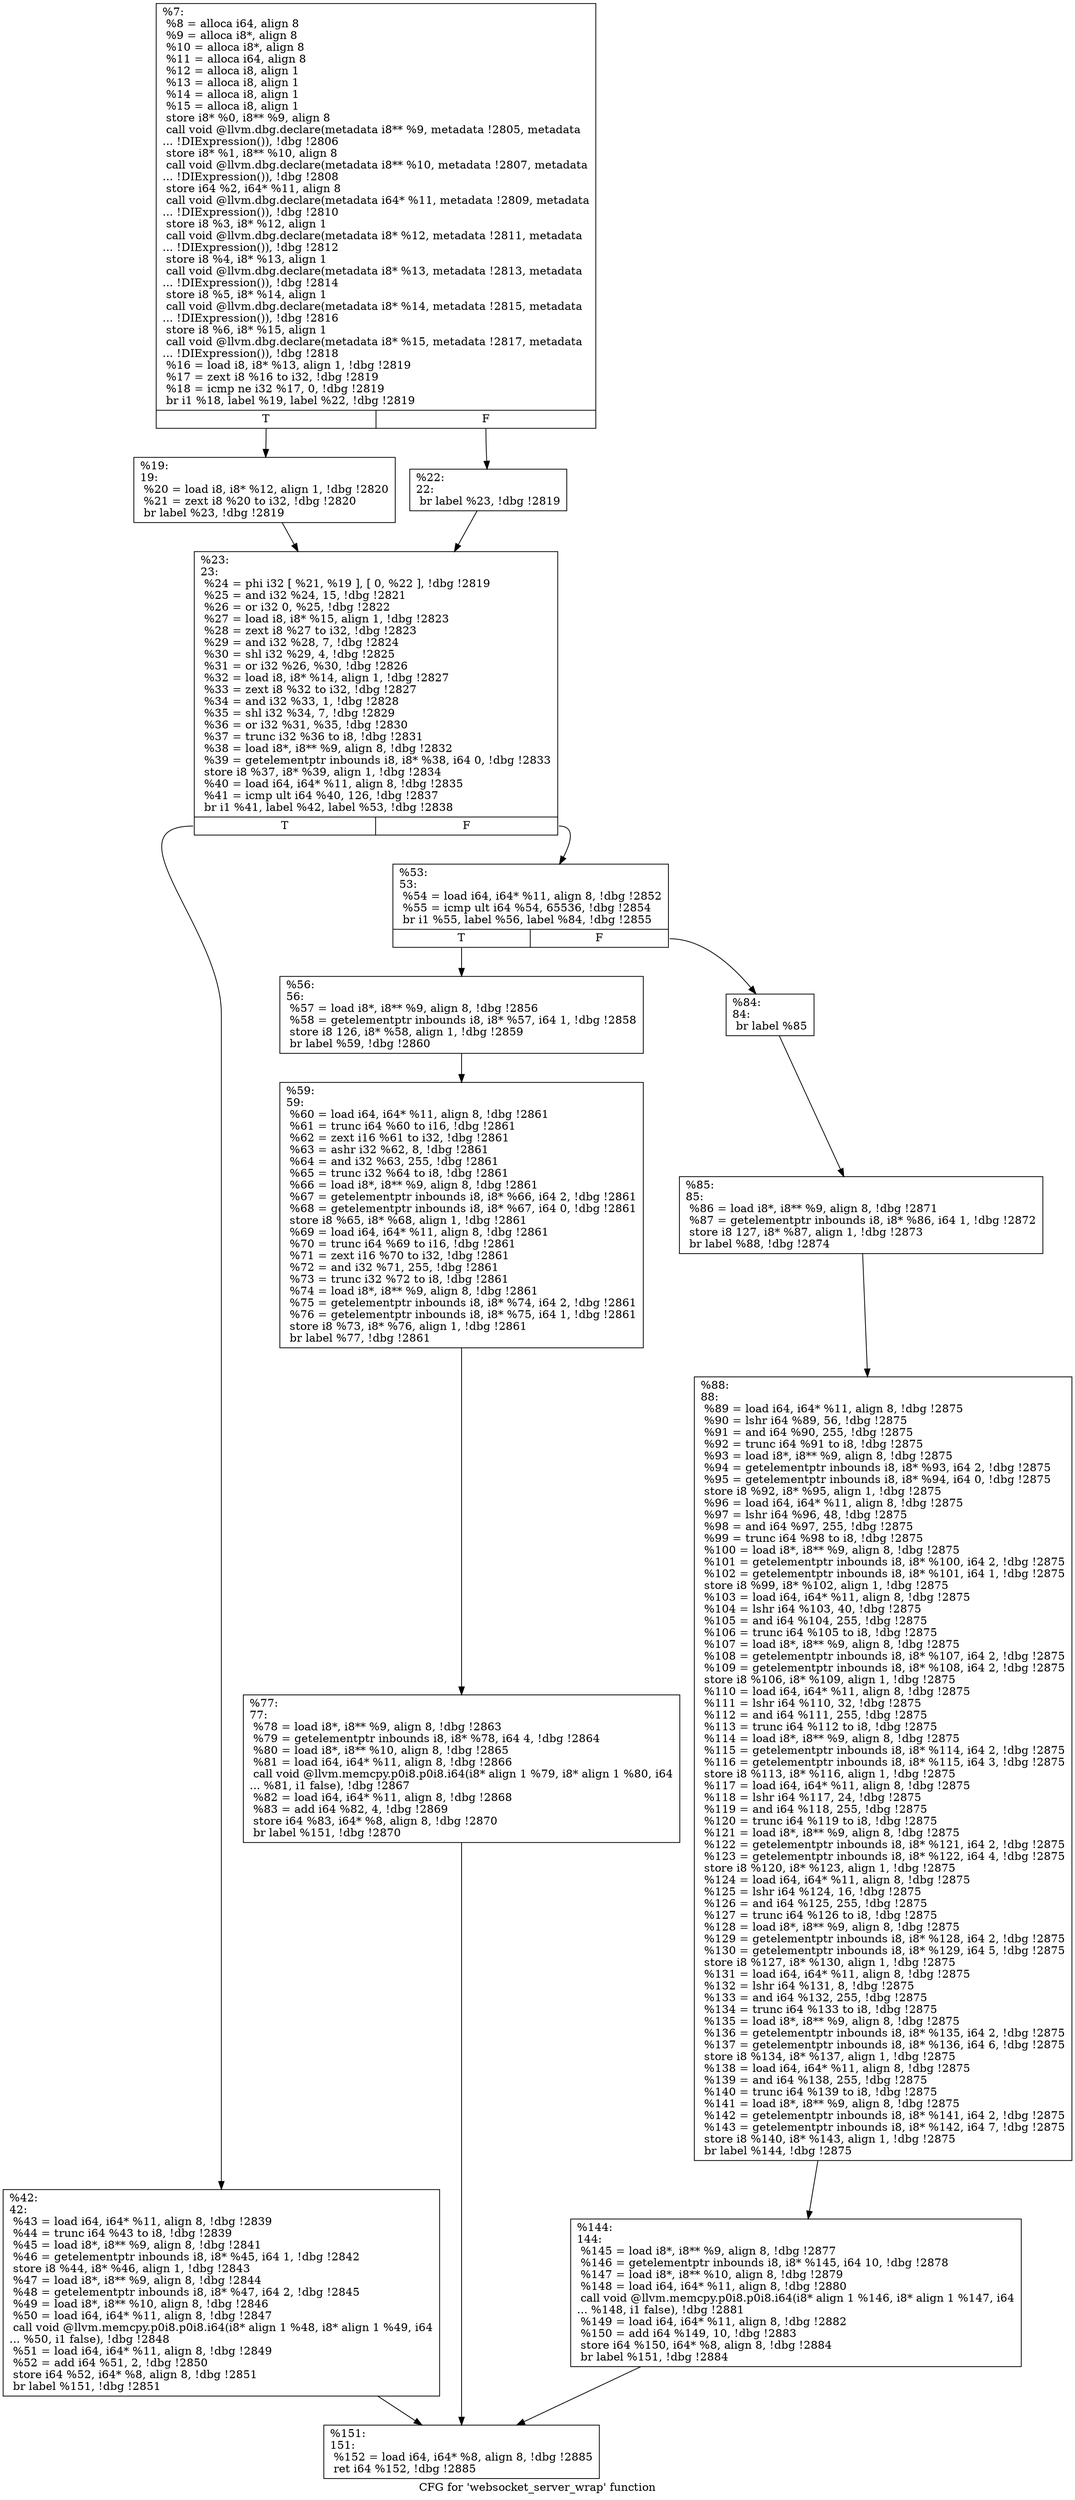 digraph "CFG for 'websocket_server_wrap' function" {
	label="CFG for 'websocket_server_wrap' function";

	Node0x5568525d7970 [shape=record,label="{%7:\l  %8 = alloca i64, align 8\l  %9 = alloca i8*, align 8\l  %10 = alloca i8*, align 8\l  %11 = alloca i64, align 8\l  %12 = alloca i8, align 1\l  %13 = alloca i8, align 1\l  %14 = alloca i8, align 1\l  %15 = alloca i8, align 1\l  store i8* %0, i8** %9, align 8\l  call void @llvm.dbg.declare(metadata i8** %9, metadata !2805, metadata\l... !DIExpression()), !dbg !2806\l  store i8* %1, i8** %10, align 8\l  call void @llvm.dbg.declare(metadata i8** %10, metadata !2807, metadata\l... !DIExpression()), !dbg !2808\l  store i64 %2, i64* %11, align 8\l  call void @llvm.dbg.declare(metadata i64* %11, metadata !2809, metadata\l... !DIExpression()), !dbg !2810\l  store i8 %3, i8* %12, align 1\l  call void @llvm.dbg.declare(metadata i8* %12, metadata !2811, metadata\l... !DIExpression()), !dbg !2812\l  store i8 %4, i8* %13, align 1\l  call void @llvm.dbg.declare(metadata i8* %13, metadata !2813, metadata\l... !DIExpression()), !dbg !2814\l  store i8 %5, i8* %14, align 1\l  call void @llvm.dbg.declare(metadata i8* %14, metadata !2815, metadata\l... !DIExpression()), !dbg !2816\l  store i8 %6, i8* %15, align 1\l  call void @llvm.dbg.declare(metadata i8* %15, metadata !2817, metadata\l... !DIExpression()), !dbg !2818\l  %16 = load i8, i8* %13, align 1, !dbg !2819\l  %17 = zext i8 %16 to i32, !dbg !2819\l  %18 = icmp ne i32 %17, 0, !dbg !2819\l  br i1 %18, label %19, label %22, !dbg !2819\l|{<s0>T|<s1>F}}"];
	Node0x5568525d7970:s0 -> Node0x5568525d79c0;
	Node0x5568525d7970:s1 -> Node0x5568525d7a10;
	Node0x5568525d79c0 [shape=record,label="{%19:\l19:                                               \l  %20 = load i8, i8* %12, align 1, !dbg !2820\l  %21 = zext i8 %20 to i32, !dbg !2820\l  br label %23, !dbg !2819\l}"];
	Node0x5568525d79c0 -> Node0x5568525d7a60;
	Node0x5568525d7a10 [shape=record,label="{%22:\l22:                                               \l  br label %23, !dbg !2819\l}"];
	Node0x5568525d7a10 -> Node0x5568525d7a60;
	Node0x5568525d7a60 [shape=record,label="{%23:\l23:                                               \l  %24 = phi i32 [ %21, %19 ], [ 0, %22 ], !dbg !2819\l  %25 = and i32 %24, 15, !dbg !2821\l  %26 = or i32 0, %25, !dbg !2822\l  %27 = load i8, i8* %15, align 1, !dbg !2823\l  %28 = zext i8 %27 to i32, !dbg !2823\l  %29 = and i32 %28, 7, !dbg !2824\l  %30 = shl i32 %29, 4, !dbg !2825\l  %31 = or i32 %26, %30, !dbg !2826\l  %32 = load i8, i8* %14, align 1, !dbg !2827\l  %33 = zext i8 %32 to i32, !dbg !2827\l  %34 = and i32 %33, 1, !dbg !2828\l  %35 = shl i32 %34, 7, !dbg !2829\l  %36 = or i32 %31, %35, !dbg !2830\l  %37 = trunc i32 %36 to i8, !dbg !2831\l  %38 = load i8*, i8** %9, align 8, !dbg !2832\l  %39 = getelementptr inbounds i8, i8* %38, i64 0, !dbg !2833\l  store i8 %37, i8* %39, align 1, !dbg !2834\l  %40 = load i64, i64* %11, align 8, !dbg !2835\l  %41 = icmp ult i64 %40, 126, !dbg !2837\l  br i1 %41, label %42, label %53, !dbg !2838\l|{<s0>T|<s1>F}}"];
	Node0x5568525d7a60:s0 -> Node0x5568525d7ab0;
	Node0x5568525d7a60:s1 -> Node0x5568525d7b00;
	Node0x5568525d7ab0 [shape=record,label="{%42:\l42:                                               \l  %43 = load i64, i64* %11, align 8, !dbg !2839\l  %44 = trunc i64 %43 to i8, !dbg !2839\l  %45 = load i8*, i8** %9, align 8, !dbg !2841\l  %46 = getelementptr inbounds i8, i8* %45, i64 1, !dbg !2842\l  store i8 %44, i8* %46, align 1, !dbg !2843\l  %47 = load i8*, i8** %9, align 8, !dbg !2844\l  %48 = getelementptr inbounds i8, i8* %47, i64 2, !dbg !2845\l  %49 = load i8*, i8** %10, align 8, !dbg !2846\l  %50 = load i64, i64* %11, align 8, !dbg !2847\l  call void @llvm.memcpy.p0i8.p0i8.i64(i8* align 1 %48, i8* align 1 %49, i64\l... %50, i1 false), !dbg !2848\l  %51 = load i64, i64* %11, align 8, !dbg !2849\l  %52 = add i64 %51, 2, !dbg !2850\l  store i64 %52, i64* %8, align 8, !dbg !2851\l  br label %151, !dbg !2851\l}"];
	Node0x5568525d7ab0 -> Node0x5568525d7d80;
	Node0x5568525d7b00 [shape=record,label="{%53:\l53:                                               \l  %54 = load i64, i64* %11, align 8, !dbg !2852\l  %55 = icmp ult i64 %54, 65536, !dbg !2854\l  br i1 %55, label %56, label %84, !dbg !2855\l|{<s0>T|<s1>F}}"];
	Node0x5568525d7b00:s0 -> Node0x5568525d7b50;
	Node0x5568525d7b00:s1 -> Node0x5568525d7c40;
	Node0x5568525d7b50 [shape=record,label="{%56:\l56:                                               \l  %57 = load i8*, i8** %9, align 8, !dbg !2856\l  %58 = getelementptr inbounds i8, i8* %57, i64 1, !dbg !2858\l  store i8 126, i8* %58, align 1, !dbg !2859\l  br label %59, !dbg !2860\l}"];
	Node0x5568525d7b50 -> Node0x5568525d7ba0;
	Node0x5568525d7ba0 [shape=record,label="{%59:\l59:                                               \l  %60 = load i64, i64* %11, align 8, !dbg !2861\l  %61 = trunc i64 %60 to i16, !dbg !2861\l  %62 = zext i16 %61 to i32, !dbg !2861\l  %63 = ashr i32 %62, 8, !dbg !2861\l  %64 = and i32 %63, 255, !dbg !2861\l  %65 = trunc i32 %64 to i8, !dbg !2861\l  %66 = load i8*, i8** %9, align 8, !dbg !2861\l  %67 = getelementptr inbounds i8, i8* %66, i64 2, !dbg !2861\l  %68 = getelementptr inbounds i8, i8* %67, i64 0, !dbg !2861\l  store i8 %65, i8* %68, align 1, !dbg !2861\l  %69 = load i64, i64* %11, align 8, !dbg !2861\l  %70 = trunc i64 %69 to i16, !dbg !2861\l  %71 = zext i16 %70 to i32, !dbg !2861\l  %72 = and i32 %71, 255, !dbg !2861\l  %73 = trunc i32 %72 to i8, !dbg !2861\l  %74 = load i8*, i8** %9, align 8, !dbg !2861\l  %75 = getelementptr inbounds i8, i8* %74, i64 2, !dbg !2861\l  %76 = getelementptr inbounds i8, i8* %75, i64 1, !dbg !2861\l  store i8 %73, i8* %76, align 1, !dbg !2861\l  br label %77, !dbg !2861\l}"];
	Node0x5568525d7ba0 -> Node0x5568525d7bf0;
	Node0x5568525d7bf0 [shape=record,label="{%77:\l77:                                               \l  %78 = load i8*, i8** %9, align 8, !dbg !2863\l  %79 = getelementptr inbounds i8, i8* %78, i64 4, !dbg !2864\l  %80 = load i8*, i8** %10, align 8, !dbg !2865\l  %81 = load i64, i64* %11, align 8, !dbg !2866\l  call void @llvm.memcpy.p0i8.p0i8.i64(i8* align 1 %79, i8* align 1 %80, i64\l... %81, i1 false), !dbg !2867\l  %82 = load i64, i64* %11, align 8, !dbg !2868\l  %83 = add i64 %82, 4, !dbg !2869\l  store i64 %83, i64* %8, align 8, !dbg !2870\l  br label %151, !dbg !2870\l}"];
	Node0x5568525d7bf0 -> Node0x5568525d7d80;
	Node0x5568525d7c40 [shape=record,label="{%84:\l84:                                               \l  br label %85\l}"];
	Node0x5568525d7c40 -> Node0x5568525d7c90;
	Node0x5568525d7c90 [shape=record,label="{%85:\l85:                                               \l  %86 = load i8*, i8** %9, align 8, !dbg !2871\l  %87 = getelementptr inbounds i8, i8* %86, i64 1, !dbg !2872\l  store i8 127, i8* %87, align 1, !dbg !2873\l  br label %88, !dbg !2874\l}"];
	Node0x5568525d7c90 -> Node0x5568525d7ce0;
	Node0x5568525d7ce0 [shape=record,label="{%88:\l88:                                               \l  %89 = load i64, i64* %11, align 8, !dbg !2875\l  %90 = lshr i64 %89, 56, !dbg !2875\l  %91 = and i64 %90, 255, !dbg !2875\l  %92 = trunc i64 %91 to i8, !dbg !2875\l  %93 = load i8*, i8** %9, align 8, !dbg !2875\l  %94 = getelementptr inbounds i8, i8* %93, i64 2, !dbg !2875\l  %95 = getelementptr inbounds i8, i8* %94, i64 0, !dbg !2875\l  store i8 %92, i8* %95, align 1, !dbg !2875\l  %96 = load i64, i64* %11, align 8, !dbg !2875\l  %97 = lshr i64 %96, 48, !dbg !2875\l  %98 = and i64 %97, 255, !dbg !2875\l  %99 = trunc i64 %98 to i8, !dbg !2875\l  %100 = load i8*, i8** %9, align 8, !dbg !2875\l  %101 = getelementptr inbounds i8, i8* %100, i64 2, !dbg !2875\l  %102 = getelementptr inbounds i8, i8* %101, i64 1, !dbg !2875\l  store i8 %99, i8* %102, align 1, !dbg !2875\l  %103 = load i64, i64* %11, align 8, !dbg !2875\l  %104 = lshr i64 %103, 40, !dbg !2875\l  %105 = and i64 %104, 255, !dbg !2875\l  %106 = trunc i64 %105 to i8, !dbg !2875\l  %107 = load i8*, i8** %9, align 8, !dbg !2875\l  %108 = getelementptr inbounds i8, i8* %107, i64 2, !dbg !2875\l  %109 = getelementptr inbounds i8, i8* %108, i64 2, !dbg !2875\l  store i8 %106, i8* %109, align 1, !dbg !2875\l  %110 = load i64, i64* %11, align 8, !dbg !2875\l  %111 = lshr i64 %110, 32, !dbg !2875\l  %112 = and i64 %111, 255, !dbg !2875\l  %113 = trunc i64 %112 to i8, !dbg !2875\l  %114 = load i8*, i8** %9, align 8, !dbg !2875\l  %115 = getelementptr inbounds i8, i8* %114, i64 2, !dbg !2875\l  %116 = getelementptr inbounds i8, i8* %115, i64 3, !dbg !2875\l  store i8 %113, i8* %116, align 1, !dbg !2875\l  %117 = load i64, i64* %11, align 8, !dbg !2875\l  %118 = lshr i64 %117, 24, !dbg !2875\l  %119 = and i64 %118, 255, !dbg !2875\l  %120 = trunc i64 %119 to i8, !dbg !2875\l  %121 = load i8*, i8** %9, align 8, !dbg !2875\l  %122 = getelementptr inbounds i8, i8* %121, i64 2, !dbg !2875\l  %123 = getelementptr inbounds i8, i8* %122, i64 4, !dbg !2875\l  store i8 %120, i8* %123, align 1, !dbg !2875\l  %124 = load i64, i64* %11, align 8, !dbg !2875\l  %125 = lshr i64 %124, 16, !dbg !2875\l  %126 = and i64 %125, 255, !dbg !2875\l  %127 = trunc i64 %126 to i8, !dbg !2875\l  %128 = load i8*, i8** %9, align 8, !dbg !2875\l  %129 = getelementptr inbounds i8, i8* %128, i64 2, !dbg !2875\l  %130 = getelementptr inbounds i8, i8* %129, i64 5, !dbg !2875\l  store i8 %127, i8* %130, align 1, !dbg !2875\l  %131 = load i64, i64* %11, align 8, !dbg !2875\l  %132 = lshr i64 %131, 8, !dbg !2875\l  %133 = and i64 %132, 255, !dbg !2875\l  %134 = trunc i64 %133 to i8, !dbg !2875\l  %135 = load i8*, i8** %9, align 8, !dbg !2875\l  %136 = getelementptr inbounds i8, i8* %135, i64 2, !dbg !2875\l  %137 = getelementptr inbounds i8, i8* %136, i64 6, !dbg !2875\l  store i8 %134, i8* %137, align 1, !dbg !2875\l  %138 = load i64, i64* %11, align 8, !dbg !2875\l  %139 = and i64 %138, 255, !dbg !2875\l  %140 = trunc i64 %139 to i8, !dbg !2875\l  %141 = load i8*, i8** %9, align 8, !dbg !2875\l  %142 = getelementptr inbounds i8, i8* %141, i64 2, !dbg !2875\l  %143 = getelementptr inbounds i8, i8* %142, i64 7, !dbg !2875\l  store i8 %140, i8* %143, align 1, !dbg !2875\l  br label %144, !dbg !2875\l}"];
	Node0x5568525d7ce0 -> Node0x5568525d7d30;
	Node0x5568525d7d30 [shape=record,label="{%144:\l144:                                              \l  %145 = load i8*, i8** %9, align 8, !dbg !2877\l  %146 = getelementptr inbounds i8, i8* %145, i64 10, !dbg !2878\l  %147 = load i8*, i8** %10, align 8, !dbg !2879\l  %148 = load i64, i64* %11, align 8, !dbg !2880\l  call void @llvm.memcpy.p0i8.p0i8.i64(i8* align 1 %146, i8* align 1 %147, i64\l... %148, i1 false), !dbg !2881\l  %149 = load i64, i64* %11, align 8, !dbg !2882\l  %150 = add i64 %149, 10, !dbg !2883\l  store i64 %150, i64* %8, align 8, !dbg !2884\l  br label %151, !dbg !2884\l}"];
	Node0x5568525d7d30 -> Node0x5568525d7d80;
	Node0x5568525d7d80 [shape=record,label="{%151:\l151:                                              \l  %152 = load i64, i64* %8, align 8, !dbg !2885\l  ret i64 %152, !dbg !2885\l}"];
}
